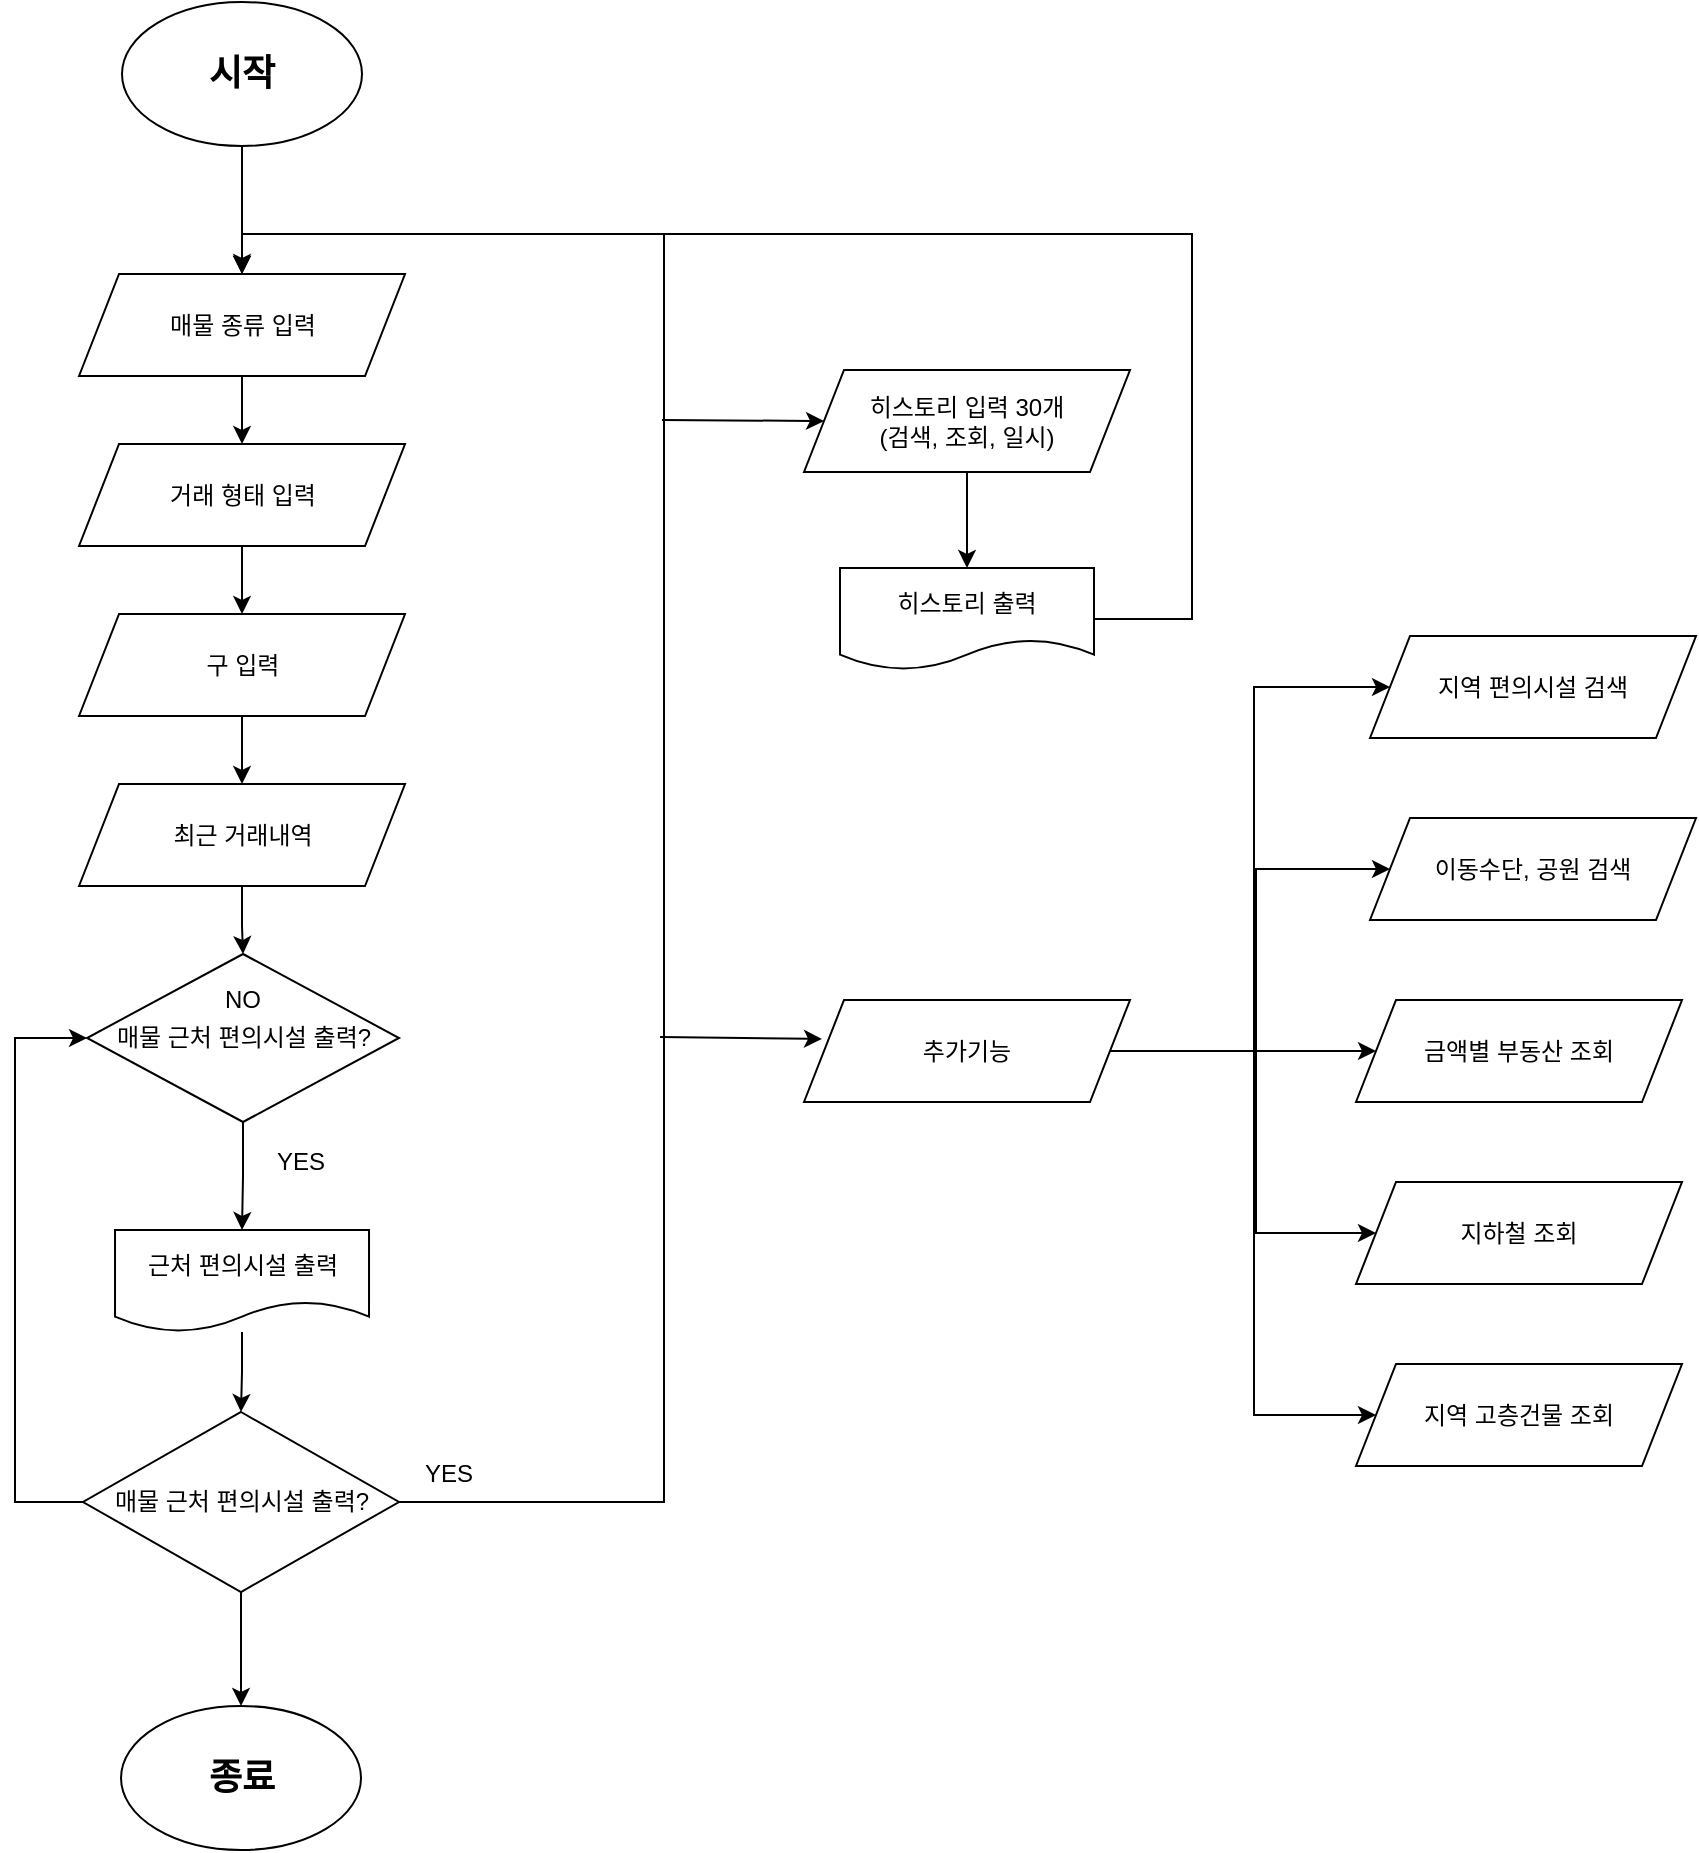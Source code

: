 <mxfile version="24.3.1" type="device" pages="3">
  <diagram id="m6tpMnaBQOQgwLiJ2NQK" name="페이지-2">
    <mxGraphModel dx="1124" dy="1239" grid="0" gridSize="10" guides="1" tooltips="1" connect="1" arrows="1" fold="1" page="1" pageScale="1" pageWidth="827" pageHeight="1169" math="0" shadow="0">
      <root>
        <mxCell id="0" />
        <mxCell id="1" parent="0" />
        <mxCell id="SYZmt_-bxEIqJFzFAYsZ-3" style="edgeStyle=orthogonalEdgeStyle;rounded=0;orthogonalLoop=1;jettySize=auto;html=1;entryX=0.5;entryY=0;entryDx=0;entryDy=0;" parent="1" source="SYZmt_-bxEIqJFzFAYsZ-1" edge="1">
          <mxGeometry relative="1" as="geometry">
            <mxPoint x="368.0" y="170" as="targetPoint" />
          </mxGeometry>
        </mxCell>
        <mxCell id="SYZmt_-bxEIqJFzFAYsZ-1" value="&lt;b&gt;&lt;font style=&quot;font-size: 18px;&quot;&gt;시작&lt;/font&gt;&lt;/b&gt;" style="ellipse;whiteSpace=wrap;html=1;" parent="1" vertex="1">
          <mxGeometry x="308" y="35" width="120" height="72" as="geometry" />
        </mxCell>
        <mxCell id="SYZmt_-bxEIqJFzFAYsZ-28" style="edgeStyle=orthogonalEdgeStyle;rounded=0;orthogonalLoop=1;jettySize=auto;html=1;entryX=0.5;entryY=0;entryDx=0;entryDy=0;" parent="1" source="SYZmt_-bxEIqJFzFAYsZ-29" target="SYZmt_-bxEIqJFzFAYsZ-31" edge="1">
          <mxGeometry relative="1" as="geometry" />
        </mxCell>
        <mxCell id="SYZmt_-bxEIqJFzFAYsZ-29" value="매물 종류 입력" style="shape=parallelogram;perimeter=parallelogramPerimeter;whiteSpace=wrap;html=1;fixedSize=1;" parent="1" vertex="1">
          <mxGeometry x="286.51" y="171" width="163" height="51" as="geometry" />
        </mxCell>
        <mxCell id="SYZmt_-bxEIqJFzFAYsZ-30" style="edgeStyle=orthogonalEdgeStyle;rounded=0;orthogonalLoop=1;jettySize=auto;html=1;entryX=0.5;entryY=0;entryDx=0;entryDy=0;" parent="1" source="SYZmt_-bxEIqJFzFAYsZ-31" target="SYZmt_-bxEIqJFzFAYsZ-33" edge="1">
          <mxGeometry relative="1" as="geometry" />
        </mxCell>
        <mxCell id="SYZmt_-bxEIqJFzFAYsZ-31" value="거래 형태 입력" style="shape=parallelogram;perimeter=parallelogramPerimeter;whiteSpace=wrap;html=1;fixedSize=1;" parent="1" vertex="1">
          <mxGeometry x="286.51" y="256" width="163" height="51" as="geometry" />
        </mxCell>
        <mxCell id="SYZmt_-bxEIqJFzFAYsZ-32" value="" style="edgeStyle=orthogonalEdgeStyle;rounded=0;orthogonalLoop=1;jettySize=auto;html=1;" parent="1" source="SYZmt_-bxEIqJFzFAYsZ-33" target="SYZmt_-bxEIqJFzFAYsZ-35" edge="1">
          <mxGeometry relative="1" as="geometry" />
        </mxCell>
        <mxCell id="SYZmt_-bxEIqJFzFAYsZ-33" value="구 입력" style="shape=parallelogram;perimeter=parallelogramPerimeter;whiteSpace=wrap;html=1;fixedSize=1;" parent="1" vertex="1">
          <mxGeometry x="286.51" y="341" width="163" height="51" as="geometry" />
        </mxCell>
        <mxCell id="SYZmt_-bxEIqJFzFAYsZ-34" value="" style="edgeStyle=orthogonalEdgeStyle;rounded=0;orthogonalLoop=1;jettySize=auto;html=1;" parent="1" source="SYZmt_-bxEIqJFzFAYsZ-35" target="SYZmt_-bxEIqJFzFAYsZ-38" edge="1">
          <mxGeometry relative="1" as="geometry" />
        </mxCell>
        <mxCell id="SYZmt_-bxEIqJFzFAYsZ-35" value="최근 거래내역" style="shape=parallelogram;perimeter=parallelogramPerimeter;whiteSpace=wrap;html=1;fixedSize=1;" parent="1" vertex="1">
          <mxGeometry x="286.51" y="426" width="163" height="51" as="geometry" />
        </mxCell>
        <mxCell id="SYZmt_-bxEIqJFzFAYsZ-37" value="" style="edgeStyle=orthogonalEdgeStyle;rounded=0;orthogonalLoop=1;jettySize=auto;html=1;" parent="1" source="SYZmt_-bxEIqJFzFAYsZ-38" target="SYZmt_-bxEIqJFzFAYsZ-40" edge="1">
          <mxGeometry relative="1" as="geometry" />
        </mxCell>
        <mxCell id="SYZmt_-bxEIqJFzFAYsZ-38" value="매물 근처 편의시설 출력?" style="rhombus;whiteSpace=wrap;html=1;" parent="1" vertex="1">
          <mxGeometry x="290.51" y="511" width="156" height="84" as="geometry" />
        </mxCell>
        <mxCell id="SYZmt_-bxEIqJFzFAYsZ-51" value="" style="edgeStyle=orthogonalEdgeStyle;rounded=0;orthogonalLoop=1;jettySize=auto;html=1;" parent="1" source="SYZmt_-bxEIqJFzFAYsZ-40" target="SYZmt_-bxEIqJFzFAYsZ-42" edge="1">
          <mxGeometry relative="1" as="geometry" />
        </mxCell>
        <mxCell id="SYZmt_-bxEIqJFzFAYsZ-40" value="근처 편의시설 출력" style="shape=document;whiteSpace=wrap;html=1;boundedLbl=1;" parent="1" vertex="1">
          <mxGeometry x="304.51" y="649" width="127" height="51" as="geometry" />
        </mxCell>
        <mxCell id="SYZmt_-bxEIqJFzFAYsZ-41" style="edgeStyle=orthogonalEdgeStyle;rounded=0;orthogonalLoop=1;jettySize=auto;html=1;entryX=0;entryY=0.5;entryDx=0;entryDy=0;" parent="1" target="SYZmt_-bxEIqJFzFAYsZ-38" edge="1">
          <mxGeometry relative="1" as="geometry">
            <mxPoint x="289.51" y="785.0" as="sourcePoint" />
            <Array as="points">
              <mxPoint x="254.51" y="785" />
              <mxPoint x="254.51" y="553" />
            </Array>
          </mxGeometry>
        </mxCell>
        <mxCell id="SYZmt_-bxEIqJFzFAYsZ-46" style="edgeStyle=orthogonalEdgeStyle;rounded=0;orthogonalLoop=1;jettySize=auto;html=1;entryX=0.5;entryY=0;entryDx=0;entryDy=0;" parent="1" source="SYZmt_-bxEIqJFzFAYsZ-42" target="SYZmt_-bxEIqJFzFAYsZ-29" edge="1">
          <mxGeometry relative="1" as="geometry">
            <Array as="points">
              <mxPoint x="579" y="785" />
              <mxPoint x="579" y="151" />
              <mxPoint x="368" y="151" />
            </Array>
          </mxGeometry>
        </mxCell>
        <mxCell id="SYZmt_-bxEIqJFzFAYsZ-53" value="" style="edgeStyle=orthogonalEdgeStyle;rounded=0;orthogonalLoop=1;jettySize=auto;html=1;" parent="1" source="SYZmt_-bxEIqJFzFAYsZ-42" target="SYZmt_-bxEIqJFzFAYsZ-52" edge="1">
          <mxGeometry relative="1" as="geometry" />
        </mxCell>
        <mxCell id="SYZmt_-bxEIqJFzFAYsZ-42" value="매물 근처 편의시설 출력?" style="rhombus;whiteSpace=wrap;html=1;" parent="1" vertex="1">
          <mxGeometry x="288.51" y="740" width="158" height="90" as="geometry" />
        </mxCell>
        <mxCell id="SYZmt_-bxEIqJFzFAYsZ-43" value="YES" style="text;html=1;align=center;verticalAlign=middle;resizable=0;points=[];autosize=1;strokeColor=none;fillColor=none;" parent="1" vertex="1">
          <mxGeometry x="375.51" y="602" width="42" height="26" as="geometry" />
        </mxCell>
        <mxCell id="SYZmt_-bxEIqJFzFAYsZ-44" value="YES" style="text;html=1;align=center;verticalAlign=middle;resizable=0;points=[];autosize=1;strokeColor=none;fillColor=none;" parent="1" vertex="1">
          <mxGeometry x="449.51" y="758" width="42" height="26" as="geometry" />
        </mxCell>
        <mxCell id="SYZmt_-bxEIqJFzFAYsZ-45" value="NO" style="text;html=1;align=center;verticalAlign=middle;resizable=0;points=[];autosize=1;strokeColor=none;fillColor=none;" parent="1" vertex="1">
          <mxGeometry x="349.51" y="521" width="36" height="26" as="geometry" />
        </mxCell>
        <mxCell id="SYZmt_-bxEIqJFzFAYsZ-50" value="" style="edgeStyle=orthogonalEdgeStyle;rounded=0;orthogonalLoop=1;jettySize=auto;html=1;" parent="1" source="SYZmt_-bxEIqJFzFAYsZ-47" target="SYZmt_-bxEIqJFzFAYsZ-49" edge="1">
          <mxGeometry relative="1" as="geometry" />
        </mxCell>
        <mxCell id="SYZmt_-bxEIqJFzFAYsZ-47" value="&lt;div&gt;히스토리 입력 30개&lt;br&gt;&lt;/div&gt;&lt;div&gt;(검색, 조회, 일시)&lt;br&gt;&lt;/div&gt;" style="shape=parallelogram;perimeter=parallelogramPerimeter;whiteSpace=wrap;html=1;fixedSize=1;" parent="1" vertex="1">
          <mxGeometry x="649" y="219" width="163" height="51" as="geometry" />
        </mxCell>
        <mxCell id="SYZmt_-bxEIqJFzFAYsZ-48" value="" style="endArrow=classic;html=1;rounded=0;entryX=0;entryY=0.5;entryDx=0;entryDy=0;" parent="1" target="SYZmt_-bxEIqJFzFAYsZ-47" edge="1">
          <mxGeometry width="50" height="50" relative="1" as="geometry">
            <mxPoint x="578" y="244" as="sourcePoint" />
            <mxPoint x="630" y="224" as="targetPoint" />
          </mxGeometry>
        </mxCell>
        <mxCell id="SYZmt_-bxEIqJFzFAYsZ-54" style="edgeStyle=orthogonalEdgeStyle;rounded=0;orthogonalLoop=1;jettySize=auto;html=1;entryX=0.5;entryY=0;entryDx=0;entryDy=0;" parent="1" source="SYZmt_-bxEIqJFzFAYsZ-49" target="SYZmt_-bxEIqJFzFAYsZ-29" edge="1">
          <mxGeometry relative="1" as="geometry">
            <Array as="points">
              <mxPoint x="843" y="344" />
              <mxPoint x="843" y="151" />
              <mxPoint x="368" y="151" />
            </Array>
          </mxGeometry>
        </mxCell>
        <mxCell id="SYZmt_-bxEIqJFzFAYsZ-49" value="&lt;div&gt;히스토리 출력&lt;/div&gt;" style="shape=document;whiteSpace=wrap;html=1;boundedLbl=1;" parent="1" vertex="1">
          <mxGeometry x="667" y="318" width="127" height="51" as="geometry" />
        </mxCell>
        <mxCell id="SYZmt_-bxEIqJFzFAYsZ-52" value="&lt;font style=&quot;font-size: 18px;&quot;&gt;&lt;b&gt;종료&lt;/b&gt;&lt;/font&gt;" style="ellipse;whiteSpace=wrap;html=1;" parent="1" vertex="1">
          <mxGeometry x="307.51" y="887" width="120" height="72" as="geometry" />
        </mxCell>
        <mxCell id="-jrzqybV8BLIlO1-pJYr-8" value="" style="edgeStyle=orthogonalEdgeStyle;rounded=0;orthogonalLoop=1;jettySize=auto;html=1;" edge="1" parent="1" source="SYZmt_-bxEIqJFzFAYsZ-55" target="-jrzqybV8BLIlO1-pJYr-5">
          <mxGeometry relative="1" as="geometry" />
        </mxCell>
        <mxCell id="-jrzqybV8BLIlO1-pJYr-10" style="edgeStyle=orthogonalEdgeStyle;rounded=0;orthogonalLoop=1;jettySize=auto;html=1;entryX=0;entryY=0.5;entryDx=0;entryDy=0;" edge="1" parent="1" source="SYZmt_-bxEIqJFzFAYsZ-55" target="-jrzqybV8BLIlO1-pJYr-4">
          <mxGeometry relative="1" as="geometry">
            <Array as="points">
              <mxPoint x="875" y="560" />
              <mxPoint x="875" y="469" />
            </Array>
          </mxGeometry>
        </mxCell>
        <mxCell id="-jrzqybV8BLIlO1-pJYr-11" style="edgeStyle=orthogonalEdgeStyle;rounded=0;orthogonalLoop=1;jettySize=auto;html=1;entryX=0;entryY=0.5;entryDx=0;entryDy=0;" edge="1" parent="1" source="SYZmt_-bxEIqJFzFAYsZ-55" target="-jrzqybV8BLIlO1-pJYr-3">
          <mxGeometry relative="1" as="geometry">
            <Array as="points">
              <mxPoint x="874" y="560" />
              <mxPoint x="874" y="378" />
            </Array>
          </mxGeometry>
        </mxCell>
        <mxCell id="-jrzqybV8BLIlO1-pJYr-12" style="edgeStyle=orthogonalEdgeStyle;rounded=0;orthogonalLoop=1;jettySize=auto;html=1;entryX=0;entryY=0.5;entryDx=0;entryDy=0;" edge="1" parent="1" source="SYZmt_-bxEIqJFzFAYsZ-55" target="-jrzqybV8BLIlO1-pJYr-6">
          <mxGeometry relative="1" as="geometry">
            <Array as="points">
              <mxPoint x="875" y="560" />
              <mxPoint x="875" y="651" />
            </Array>
          </mxGeometry>
        </mxCell>
        <mxCell id="-jrzqybV8BLIlO1-pJYr-13" style="edgeStyle=orthogonalEdgeStyle;rounded=0;orthogonalLoop=1;jettySize=auto;html=1;entryX=0;entryY=0.5;entryDx=0;entryDy=0;" edge="1" parent="1" source="SYZmt_-bxEIqJFzFAYsZ-55" target="-jrzqybV8BLIlO1-pJYr-7">
          <mxGeometry relative="1" as="geometry">
            <Array as="points">
              <mxPoint x="874" y="560" />
              <mxPoint x="874" y="742" />
            </Array>
          </mxGeometry>
        </mxCell>
        <mxCell id="SYZmt_-bxEIqJFzFAYsZ-55" value="추가기능" style="shape=parallelogram;perimeter=parallelogramPerimeter;whiteSpace=wrap;html=1;fixedSize=1;" parent="1" vertex="1">
          <mxGeometry x="649" y="534" width="163" height="51" as="geometry" />
        </mxCell>
        <mxCell id="SYZmt_-bxEIqJFzFAYsZ-56" value="" style="endArrow=classic;html=1;rounded=0;entryX=0;entryY=0.5;entryDx=0;entryDy=0;" parent="1" edge="1">
          <mxGeometry width="50" height="50" relative="1" as="geometry">
            <mxPoint x="577" y="552.5" as="sourcePoint" />
            <mxPoint x="658" y="553.5" as="targetPoint" />
          </mxGeometry>
        </mxCell>
        <mxCell id="-jrzqybV8BLIlO1-pJYr-3" value="지역 편의시설 검색" style="shape=parallelogram;perimeter=parallelogramPerimeter;whiteSpace=wrap;html=1;fixedSize=1;" vertex="1" parent="1">
          <mxGeometry x="932" y="352" width="163" height="51" as="geometry" />
        </mxCell>
        <mxCell id="-jrzqybV8BLIlO1-pJYr-4" value="이동수단, 공원 검색" style="shape=parallelogram;perimeter=parallelogramPerimeter;whiteSpace=wrap;html=1;fixedSize=1;" vertex="1" parent="1">
          <mxGeometry x="932" y="443" width="163" height="51" as="geometry" />
        </mxCell>
        <mxCell id="-jrzqybV8BLIlO1-pJYr-5" value="금액별 부동산 조회" style="shape=parallelogram;perimeter=parallelogramPerimeter;whiteSpace=wrap;html=1;fixedSize=1;" vertex="1" parent="1">
          <mxGeometry x="925" y="534" width="163" height="51" as="geometry" />
        </mxCell>
        <mxCell id="-jrzqybV8BLIlO1-pJYr-6" value="지하철 조회" style="shape=parallelogram;perimeter=parallelogramPerimeter;whiteSpace=wrap;html=1;fixedSize=1;" vertex="1" parent="1">
          <mxGeometry x="925" y="625" width="163" height="51" as="geometry" />
        </mxCell>
        <mxCell id="-jrzqybV8BLIlO1-pJYr-7" value="지역 고층건물 조회" style="shape=parallelogram;perimeter=parallelogramPerimeter;whiteSpace=wrap;html=1;fixedSize=1;" vertex="1" parent="1">
          <mxGeometry x="925" y="716" width="163" height="51" as="geometry" />
        </mxCell>
      </root>
    </mxGraphModel>
  </diagram>
  <diagram id="iyRER173CaktTtKMxCvC" name="페이지-3">
    <mxGraphModel dx="1921" dy="1734" grid="0" gridSize="10" guides="1" tooltips="1" connect="1" arrows="1" fold="1" page="1" pageScale="1" pageWidth="827" pageHeight="1169" math="0" shadow="0">
      <root>
        <mxCell id="0" />
        <mxCell id="1" parent="0" />
        <mxCell id="7C6ggiyJtSBc5leTJA6r-1" value="&lt;font style=&quot;font-size: 18px;&quot;&gt;교수&lt;/font&gt;" style="rounded=0;whiteSpace=wrap;html=1;" vertex="1" parent="1">
          <mxGeometry x="563" y="370" width="120" height="60" as="geometry" />
        </mxCell>
        <mxCell id="7C6ggiyJtSBc5leTJA6r-2" value="&lt;font style=&quot;font-size: 18px;&quot;&gt;학생&lt;/font&gt;" style="rounded=0;whiteSpace=wrap;html=1;" vertex="1" parent="1">
          <mxGeometry x="121" y="370" width="120" height="60" as="geometry" />
        </mxCell>
        <mxCell id="7C6ggiyJtSBc5leTJA6r-4" value="이름" style="ellipse;whiteSpace=wrap;html=1;" vertex="1" parent="1">
          <mxGeometry x="-98" y="630" width="120" height="60" as="geometry" />
        </mxCell>
        <mxCell id="7C6ggiyJtSBc5leTJA6r-5" value="성별" style="ellipse;whiteSpace=wrap;html=1;" vertex="1" parent="1">
          <mxGeometry x="-98" y="530" width="120" height="60" as="geometry" />
        </mxCell>
        <mxCell id="7C6ggiyJtSBc5leTJA6r-6" value="나이" style="ellipse;whiteSpace=wrap;html=1;" vertex="1" parent="1">
          <mxGeometry x="-98" y="430" width="120" height="60" as="geometry" />
        </mxCell>
        <mxCell id="7C6ggiyJtSBc5leTJA6r-7" value="전공" style="ellipse;whiteSpace=wrap;html=1;" vertex="1" parent="1">
          <mxGeometry x="-98" y="330" width="120" height="60" as="geometry" />
        </mxCell>
        <mxCell id="7C6ggiyJtSBc5leTJA6r-8" value="학년" style="ellipse;whiteSpace=wrap;html=1;" vertex="1" parent="1">
          <mxGeometry x="-98" y="230" width="120" height="60" as="geometry" />
        </mxCell>
        <mxCell id="7C6ggiyJtSBc5leTJA6r-9" value="기숙사" style="ellipse;whiteSpace=wrap;html=1;" vertex="1" parent="1">
          <mxGeometry x="-98" y="130" width="120" height="60" as="geometry" />
        </mxCell>
        <mxCell id="7C6ggiyJtSBc5leTJA6r-18" value="이름" style="ellipse;whiteSpace=wrap;html=1;" vertex="1" parent="1">
          <mxGeometry x="770" y="570" width="120" height="60" as="geometry" />
        </mxCell>
        <mxCell id="7C6ggiyJtSBc5leTJA6r-19" value="성별" style="ellipse;whiteSpace=wrap;html=1;" vertex="1" parent="1">
          <mxGeometry x="770" y="470" width="120" height="60" as="geometry" />
        </mxCell>
        <mxCell id="7C6ggiyJtSBc5leTJA6r-20" value="나이" style="ellipse;whiteSpace=wrap;html=1;" vertex="1" parent="1">
          <mxGeometry x="770" y="370" width="120" height="60" as="geometry" />
        </mxCell>
        <mxCell id="7C6ggiyJtSBc5leTJA6r-21" value="전공" style="ellipse;whiteSpace=wrap;html=1;" vertex="1" parent="1">
          <mxGeometry x="770" y="270" width="120" height="60" as="geometry" />
        </mxCell>
        <mxCell id="7C6ggiyJtSBc5leTJA6r-22" value="교수실 호실" style="ellipse;whiteSpace=wrap;html=1;" vertex="1" parent="1">
          <mxGeometry x="770" y="170" width="120" height="60" as="geometry" />
        </mxCell>
        <mxCell id="7C6ggiyJtSBc5leTJA6r-29" value="&lt;font style=&quot;font-size: 18px;&quot;&gt;수강신청&lt;/font&gt;" style="rhombus;whiteSpace=wrap;html=1;" vertex="1" parent="1">
          <mxGeometry x="310" y="590" width="171" height="110" as="geometry" />
        </mxCell>
        <mxCell id="7C6ggiyJtSBc5leTJA6r-32" value="&lt;font style=&quot;font-size: 12px;&quot;&gt;수강명&lt;/font&gt;" style="ellipse;whiteSpace=wrap;html=1;" vertex="1" parent="1">
          <mxGeometry x="-44.5" y="820" width="120" height="60" as="geometry" />
        </mxCell>
        <mxCell id="7C6ggiyJtSBc5leTJA6r-33" value="대상학생" style="ellipse;whiteSpace=wrap;html=1;" vertex="1" parent="1">
          <mxGeometry x="145.5" y="820" width="120" height="60" as="geometry" />
        </mxCell>
        <mxCell id="7C6ggiyJtSBc5leTJA6r-34" value="교수정보" style="ellipse;whiteSpace=wrap;html=1;" vertex="1" parent="1">
          <mxGeometry x="335.5" y="820" width="120" height="60" as="geometry" />
        </mxCell>
        <mxCell id="7C6ggiyJtSBc5leTJA6r-35" value="교실" style="ellipse;whiteSpace=wrap;html=1;" vertex="1" parent="1">
          <mxGeometry x="526.5" y="820" width="120" height="60" as="geometry" />
        </mxCell>
        <mxCell id="7C6ggiyJtSBc5leTJA6r-36" value="수업시간" style="ellipse;whiteSpace=wrap;html=1;" vertex="1" parent="1">
          <mxGeometry x="715.5" y="820" width="120" height="60" as="geometry" />
        </mxCell>
        <mxCell id="7C6ggiyJtSBc5leTJA6r-43" value="" style="endArrow=none;html=1;rounded=0;entryX=0;entryY=0.5;entryDx=0;entryDy=0;exitX=0.5;exitY=0;exitDx=0;exitDy=0;" edge="1" parent="1" source="7C6ggiyJtSBc5leTJA6r-29" target="7C6ggiyJtSBc5leTJA6r-1">
          <mxGeometry width="50" height="50" relative="1" as="geometry">
            <mxPoint x="455.5" y="560" as="sourcePoint" />
            <mxPoint x="505.5" y="510" as="targetPoint" />
            <Array as="points">
              <mxPoint x="395" y="400" />
            </Array>
          </mxGeometry>
        </mxCell>
        <mxCell id="7C6ggiyJtSBc5leTJA6r-45" value="" style="endArrow=none;html=1;rounded=0;exitX=0.5;exitY=0;exitDx=0;exitDy=0;entryX=1;entryY=0.5;entryDx=0;entryDy=0;" edge="1" parent="1" source="7C6ggiyJtSBc5leTJA6r-29" target="7C6ggiyJtSBc5leTJA6r-2">
          <mxGeometry width="50" height="50" relative="1" as="geometry">
            <mxPoint x="290" y="470" as="sourcePoint" />
            <mxPoint x="430" y="350" as="targetPoint" />
            <Array as="points">
              <mxPoint x="396" y="400" />
            </Array>
          </mxGeometry>
        </mxCell>
        <mxCell id="7C6ggiyJtSBc5leTJA6r-46" value="" style="endArrow=none;html=1;rounded=0;entryX=0;entryY=0.5;entryDx=0;entryDy=0;exitX=1;exitY=0.5;exitDx=0;exitDy=0;" edge="1" parent="1" source="7C6ggiyJtSBc5leTJA6r-1" target="7C6ggiyJtSBc5leTJA6r-22">
          <mxGeometry width="50" height="50" relative="1" as="geometry">
            <mxPoint x="630" y="280" as="sourcePoint" />
            <mxPoint x="710" y="190" as="targetPoint" />
            <Array as="points">
              <mxPoint x="730" y="400" />
              <mxPoint x="730" y="260" />
              <mxPoint x="730" y="200" />
            </Array>
          </mxGeometry>
        </mxCell>
        <mxCell id="7C6ggiyJtSBc5leTJA6r-48" value="" style="endArrow=none;html=1;rounded=0;entryX=0;entryY=0.5;entryDx=0;entryDy=0;exitX=1;exitY=0.5;exitDx=0;exitDy=0;" edge="1" parent="1" source="7C6ggiyJtSBc5leTJA6r-1" target="7C6ggiyJtSBc5leTJA6r-21">
          <mxGeometry width="50" height="50" relative="1" as="geometry">
            <mxPoint x="650" y="310" as="sourcePoint" />
            <mxPoint x="700" y="260" as="targetPoint" />
            <Array as="points">
              <mxPoint x="730" y="400" />
              <mxPoint x="730" y="330" />
              <mxPoint x="730" y="300" />
            </Array>
          </mxGeometry>
        </mxCell>
        <mxCell id="7C6ggiyJtSBc5leTJA6r-49" value="" style="endArrow=none;html=1;rounded=0;entryX=0;entryY=0.5;entryDx=0;entryDy=0;exitX=1;exitY=0.5;exitDx=0;exitDy=0;" edge="1" parent="1" source="7C6ggiyJtSBc5leTJA6r-1" target="7C6ggiyJtSBc5leTJA6r-20">
          <mxGeometry width="50" height="50" relative="1" as="geometry">
            <mxPoint x="645.5" y="490" as="sourcePoint" />
            <mxPoint x="695.5" y="440" as="targetPoint" />
          </mxGeometry>
        </mxCell>
        <mxCell id="7C6ggiyJtSBc5leTJA6r-50" value="" style="endArrow=none;html=1;rounded=0;entryX=0;entryY=0.5;entryDx=0;entryDy=0;exitX=1;exitY=0.5;exitDx=0;exitDy=0;" edge="1" parent="1" source="7C6ggiyJtSBc5leTJA6r-1" target="7C6ggiyJtSBc5leTJA6r-19">
          <mxGeometry width="50" height="50" relative="1" as="geometry">
            <mxPoint x="530" y="600" as="sourcePoint" />
            <mxPoint x="648" y="500" as="targetPoint" />
            <Array as="points">
              <mxPoint x="730" y="400" />
              <mxPoint x="730" y="450" />
              <mxPoint x="730" y="480" />
              <mxPoint x="730" y="500" />
            </Array>
          </mxGeometry>
        </mxCell>
        <mxCell id="7C6ggiyJtSBc5leTJA6r-51" value="" style="endArrow=none;html=1;rounded=0;entryX=0;entryY=0.5;entryDx=0;entryDy=0;exitX=1;exitY=0.5;exitDx=0;exitDy=0;" edge="1" parent="1" source="7C6ggiyJtSBc5leTJA6r-1" target="7C6ggiyJtSBc5leTJA6r-18">
          <mxGeometry width="50" height="50" relative="1" as="geometry">
            <mxPoint x="540" y="610" as="sourcePoint" />
            <mxPoint x="658" y="510" as="targetPoint" />
            <Array as="points">
              <mxPoint x="730" y="400" />
              <mxPoint x="730" y="510" />
              <mxPoint x="730" y="580" />
              <mxPoint x="730" y="600" />
            </Array>
          </mxGeometry>
        </mxCell>
        <mxCell id="7C6ggiyJtSBc5leTJA6r-52" value="" style="endArrow=none;html=1;rounded=0;exitX=1;exitY=0.5;exitDx=0;exitDy=0;entryX=0;entryY=0.5;entryDx=0;entryDy=0;" edge="1" parent="1" source="7C6ggiyJtSBc5leTJA6r-9" target="7C6ggiyJtSBc5leTJA6r-2">
          <mxGeometry width="50" height="50" relative="1" as="geometry">
            <mxPoint x="145.5" y="250" as="sourcePoint" />
            <mxPoint x="270" y="160" as="targetPoint" />
            <Array as="points">
              <mxPoint x="80" y="160" />
              <mxPoint x="80" y="260" />
              <mxPoint x="80" y="400" />
            </Array>
          </mxGeometry>
        </mxCell>
        <mxCell id="7C6ggiyJtSBc5leTJA6r-53" value="" style="endArrow=none;html=1;rounded=0;exitX=1;exitY=0.5;exitDx=0;exitDy=0;entryX=0;entryY=0.5;entryDx=0;entryDy=0;" edge="1" parent="1" source="7C6ggiyJtSBc5leTJA6r-8" target="7C6ggiyJtSBc5leTJA6r-2">
          <mxGeometry width="50" height="50" relative="1" as="geometry">
            <mxPoint x="550" y="620" as="sourcePoint" />
            <mxPoint x="668" y="520" as="targetPoint" />
            <Array as="points">
              <mxPoint x="80" y="260" />
              <mxPoint x="80" y="400" />
            </Array>
          </mxGeometry>
        </mxCell>
        <mxCell id="7C6ggiyJtSBc5leTJA6r-54" value="" style="endArrow=none;html=1;rounded=0;exitX=1;exitY=0.5;exitDx=0;exitDy=0;entryX=0;entryY=0.5;entryDx=0;entryDy=0;" edge="1" parent="1" source="7C6ggiyJtSBc5leTJA6r-7" target="7C6ggiyJtSBc5leTJA6r-2">
          <mxGeometry width="50" height="50" relative="1" as="geometry">
            <mxPoint x="560" y="630" as="sourcePoint" />
            <mxPoint x="678" y="530" as="targetPoint" />
            <Array as="points">
              <mxPoint x="80" y="360" />
              <mxPoint x="80" y="400" />
            </Array>
          </mxGeometry>
        </mxCell>
        <mxCell id="7C6ggiyJtSBc5leTJA6r-55" value="" style="endArrow=none;html=1;rounded=0;exitX=1;exitY=0.5;exitDx=0;exitDy=0;" edge="1" parent="1" source="7C6ggiyJtSBc5leTJA6r-6">
          <mxGeometry width="50" height="50" relative="1" as="geometry">
            <mxPoint x="570" y="640" as="sourcePoint" />
            <mxPoint x="120" y="400" as="targetPoint" />
            <Array as="points">
              <mxPoint x="80" y="460" />
              <mxPoint x="80" y="400" />
            </Array>
          </mxGeometry>
        </mxCell>
        <mxCell id="7C6ggiyJtSBc5leTJA6r-56" value="" style="endArrow=none;html=1;rounded=0;exitX=1;exitY=0.5;exitDx=0;exitDy=0;" edge="1" parent="1" source="7C6ggiyJtSBc5leTJA6r-5">
          <mxGeometry width="50" height="50" relative="1" as="geometry">
            <mxPoint x="580" y="650" as="sourcePoint" />
            <mxPoint x="120" y="400" as="targetPoint" />
            <Array as="points">
              <mxPoint x="80" y="560" />
              <mxPoint x="80" y="400" />
            </Array>
          </mxGeometry>
        </mxCell>
        <mxCell id="7C6ggiyJtSBc5leTJA6r-57" value="" style="endArrow=none;html=1;rounded=0;exitX=1;exitY=0.5;exitDx=0;exitDy=0;entryX=0;entryY=0.5;entryDx=0;entryDy=0;" edge="1" parent="1" source="7C6ggiyJtSBc5leTJA6r-4" target="7C6ggiyJtSBc5leTJA6r-2">
          <mxGeometry width="50" height="50" relative="1" as="geometry">
            <mxPoint x="590" y="660" as="sourcePoint" />
            <mxPoint x="708" y="560" as="targetPoint" />
            <Array as="points">
              <mxPoint x="80" y="660" />
              <mxPoint x="80" y="400" />
            </Array>
          </mxGeometry>
        </mxCell>
        <mxCell id="7C6ggiyJtSBc5leTJA6r-58" value="" style="endArrow=none;html=1;rounded=0;exitX=0.5;exitY=0;exitDx=0;exitDy=0;entryX=0.5;entryY=1;entryDx=0;entryDy=0;" edge="1" parent="1" source="7C6ggiyJtSBc5leTJA6r-34" target="7C6ggiyJtSBc5leTJA6r-29">
          <mxGeometry width="50" height="50" relative="1" as="geometry">
            <mxPoint x="600" y="670" as="sourcePoint" />
            <mxPoint x="718" y="570" as="targetPoint" />
          </mxGeometry>
        </mxCell>
        <mxCell id="7C6ggiyJtSBc5leTJA6r-59" value="" style="endArrow=none;html=1;rounded=0;exitX=0.5;exitY=0;exitDx=0;exitDy=0;entryX=0.5;entryY=1;entryDx=0;entryDy=0;" edge="1" parent="1" source="7C6ggiyJtSBc5leTJA6r-35" target="7C6ggiyJtSBc5leTJA6r-29">
          <mxGeometry width="50" height="50" relative="1" as="geometry">
            <mxPoint x="610" y="680" as="sourcePoint" />
            <mxPoint x="728" y="580" as="targetPoint" />
            <Array as="points">
              <mxPoint x="586" y="770" />
              <mxPoint x="480" y="770" />
              <mxPoint x="396" y="770" />
            </Array>
          </mxGeometry>
        </mxCell>
        <mxCell id="7C6ggiyJtSBc5leTJA6r-60" value="" style="endArrow=none;html=1;rounded=0;exitX=0.5;exitY=0;exitDx=0;exitDy=0;entryX=0.5;entryY=1;entryDx=0;entryDy=0;" edge="1" parent="1" source="7C6ggiyJtSBc5leTJA6r-36" target="7C6ggiyJtSBc5leTJA6r-29">
          <mxGeometry width="50" height="50" relative="1" as="geometry">
            <mxPoint x="620" y="690" as="sourcePoint" />
            <mxPoint x="738" y="590" as="targetPoint" />
            <Array as="points">
              <mxPoint x="776" y="770" />
              <mxPoint x="396" y="770" />
            </Array>
          </mxGeometry>
        </mxCell>
        <mxCell id="7C6ggiyJtSBc5leTJA6r-61" value="" style="endArrow=none;html=1;rounded=0;entryX=0.5;entryY=1;entryDx=0;entryDy=0;exitX=0.5;exitY=0;exitDx=0;exitDy=0;" edge="1" parent="1" source="7C6ggiyJtSBc5leTJA6r-33" target="7C6ggiyJtSBc5leTJA6r-29">
          <mxGeometry width="50" height="50" relative="1" as="geometry">
            <mxPoint x="330" y="760" as="sourcePoint" />
            <mxPoint x="380" y="710" as="targetPoint" />
            <Array as="points">
              <mxPoint x="206" y="770" />
              <mxPoint x="396" y="770" />
            </Array>
          </mxGeometry>
        </mxCell>
        <mxCell id="7C6ggiyJtSBc5leTJA6r-62" value="" style="endArrow=none;html=1;rounded=0;exitX=0.5;exitY=0;exitDx=0;exitDy=0;entryX=0.5;entryY=1;entryDx=0;entryDy=0;" edge="1" parent="1" source="7C6ggiyJtSBc5leTJA6r-32" target="7C6ggiyJtSBc5leTJA6r-29">
          <mxGeometry width="50" height="50" relative="1" as="geometry">
            <mxPoint x="630" y="700" as="sourcePoint" />
            <mxPoint x="748" y="600" as="targetPoint" />
            <Array as="points">
              <mxPoint x="16" y="770" />
              <mxPoint x="396" y="770" />
            </Array>
          </mxGeometry>
        </mxCell>
      </root>
    </mxGraphModel>
  </diagram>
  <diagram id="wj46OktUrH-Mhdg071OA" name="페이지-4">
    <mxGraphModel dx="684" dy="754" grid="0" gridSize="10" guides="1" tooltips="1" connect="1" arrows="1" fold="1" page="1" pageScale="1" pageWidth="827" pageHeight="1169" math="0" shadow="0">
      <root>
        <mxCell id="0" />
        <mxCell id="1" parent="0" />
        <mxCell id="QIYGN8jQGLxdyp1rnAcZ-27" value="학생(STUDENT)" style="shape=table;startSize=30;container=1;collapsible=1;childLayout=tableLayout;fixedRows=1;rowLines=0;fontStyle=1;align=center;resizeLast=1;html=1;" vertex="1" parent="1">
          <mxGeometry x="290" y="503" width="372" height="278.0" as="geometry" />
        </mxCell>
        <mxCell id="QIYGN8jQGLxdyp1rnAcZ-28" value="" style="shape=tableRow;horizontal=0;startSize=0;swimlaneHead=0;swimlaneBody=0;fillColor=none;collapsible=0;dropTarget=0;points=[[0,0.5],[1,0.5]];portConstraint=eastwest;top=0;left=0;right=0;bottom=1;" vertex="1" parent="QIYGN8jQGLxdyp1rnAcZ-27">
          <mxGeometry y="30" width="372" height="30" as="geometry" />
        </mxCell>
        <mxCell id="QIYGN8jQGLxdyp1rnAcZ-29" value="PK" style="shape=partialRectangle;connectable=0;fillColor=none;top=0;left=0;bottom=0;right=0;fontStyle=1;overflow=hidden;whiteSpace=wrap;html=1;" vertex="1" parent="QIYGN8jQGLxdyp1rnAcZ-28">
          <mxGeometry width="30" height="30" as="geometry">
            <mxRectangle width="30" height="30" as="alternateBounds" />
          </mxGeometry>
        </mxCell>
        <mxCell id="QIYGN8jQGLxdyp1rnAcZ-30" value="S ID int NOT NULL" style="shape=partialRectangle;connectable=0;fillColor=none;top=0;left=0;bottom=0;right=0;align=left;spacingLeft=6;fontStyle=5;overflow=hidden;whiteSpace=wrap;html=1;" vertex="1" parent="QIYGN8jQGLxdyp1rnAcZ-28">
          <mxGeometry x="30" width="342" height="30" as="geometry">
            <mxRectangle width="342" height="30" as="alternateBounds" />
          </mxGeometry>
        </mxCell>
        <mxCell id="QIYGN8jQGLxdyp1rnAcZ-31" value="" style="shape=tableRow;horizontal=0;startSize=0;swimlaneHead=0;swimlaneBody=0;fillColor=none;collapsible=0;dropTarget=0;points=[[0,0.5],[1,0.5]];portConstraint=eastwest;top=0;left=0;right=0;bottom=0;" vertex="1" parent="QIYGN8jQGLxdyp1rnAcZ-27">
          <mxGeometry y="60" width="372" height="30" as="geometry" />
        </mxCell>
        <mxCell id="QIYGN8jQGLxdyp1rnAcZ-32" value="" style="shape=partialRectangle;connectable=0;fillColor=none;top=0;left=0;bottom=0;right=0;editable=1;overflow=hidden;whiteSpace=wrap;html=1;" vertex="1" parent="QIYGN8jQGLxdyp1rnAcZ-31">
          <mxGeometry width="30" height="30" as="geometry">
            <mxRectangle width="30" height="30" as="alternateBounds" />
          </mxGeometry>
        </mxCell>
        <mxCell id="QIYGN8jQGLxdyp1rnAcZ-33" value="S_NAME INT(10)" style="shape=partialRectangle;connectable=0;fillColor=none;top=0;left=0;bottom=0;right=0;align=left;spacingLeft=6;overflow=hidden;whiteSpace=wrap;html=1;" vertex="1" parent="QIYGN8jQGLxdyp1rnAcZ-31">
          <mxGeometry x="30" width="342" height="30" as="geometry">
            <mxRectangle width="342" height="30" as="alternateBounds" />
          </mxGeometry>
        </mxCell>
        <mxCell id="QIYGN8jQGLxdyp1rnAcZ-34" value="" style="shape=tableRow;horizontal=0;startSize=0;swimlaneHead=0;swimlaneBody=0;fillColor=none;collapsible=0;dropTarget=0;points=[[0,0.5],[1,0.5]];portConstraint=eastwest;top=0;left=0;right=0;bottom=0;" vertex="1" parent="QIYGN8jQGLxdyp1rnAcZ-27">
          <mxGeometry y="90" width="372" height="30" as="geometry" />
        </mxCell>
        <mxCell id="QIYGN8jQGLxdyp1rnAcZ-35" value="" style="shape=partialRectangle;connectable=0;fillColor=none;top=0;left=0;bottom=0;right=0;editable=1;overflow=hidden;whiteSpace=wrap;html=1;" vertex="1" parent="QIYGN8jQGLxdyp1rnAcZ-34">
          <mxGeometry width="30" height="30" as="geometry">
            <mxRectangle width="30" height="30" as="alternateBounds" />
          </mxGeometry>
        </mxCell>
        <mxCell id="QIYGN8jQGLxdyp1rnAcZ-36" value="S_STNAME VARCHAR(10)" style="shape=partialRectangle;connectable=0;fillColor=none;top=0;left=0;bottom=0;right=0;align=left;spacingLeft=6;overflow=hidden;whiteSpace=wrap;html=1;" vertex="1" parent="QIYGN8jQGLxdyp1rnAcZ-34">
          <mxGeometry x="30" width="342" height="30" as="geometry">
            <mxRectangle width="342" height="30" as="alternateBounds" />
          </mxGeometry>
        </mxCell>
        <mxCell id="QIYGN8jQGLxdyp1rnAcZ-37" value="" style="shape=tableRow;horizontal=0;startSize=0;swimlaneHead=0;swimlaneBody=0;fillColor=none;collapsible=0;dropTarget=0;points=[[0,0.5],[1,0.5]];portConstraint=eastwest;top=0;left=0;right=0;bottom=0;" vertex="1" parent="QIYGN8jQGLxdyp1rnAcZ-27">
          <mxGeometry y="120" width="372" height="30" as="geometry" />
        </mxCell>
        <mxCell id="QIYGN8jQGLxdyp1rnAcZ-38" value="" style="shape=partialRectangle;connectable=0;fillColor=none;top=0;left=0;bottom=0;right=0;editable=1;overflow=hidden;whiteSpace=wrap;html=1;" vertex="1" parent="QIYGN8jQGLxdyp1rnAcZ-37">
          <mxGeometry width="30" height="30" as="geometry">
            <mxRectangle width="30" height="30" as="alternateBounds" />
          </mxGeometry>
        </mxCell>
        <mxCell id="QIYGN8jQGLxdyp1rnAcZ-39" value="S_STSEX VARCHAR(6)" style="shape=partialRectangle;connectable=0;fillColor=none;top=0;left=0;bottom=0;right=0;align=left;spacingLeft=6;overflow=hidden;whiteSpace=wrap;html=1;" vertex="1" parent="QIYGN8jQGLxdyp1rnAcZ-37">
          <mxGeometry x="30" width="342" height="30" as="geometry">
            <mxRectangle width="342" height="30" as="alternateBounds" />
          </mxGeometry>
        </mxCell>
        <mxCell id="QIYGN8jQGLxdyp1rnAcZ-40" value="" style="shape=tableRow;horizontal=0;startSize=0;swimlaneHead=0;swimlaneBody=0;fillColor=none;collapsible=0;dropTarget=0;points=[[0,0.5],[1,0.5]];portConstraint=eastwest;top=0;left=0;right=0;bottom=0;" vertex="1" parent="QIYGN8jQGLxdyp1rnAcZ-27">
          <mxGeometry y="150" width="372" height="30" as="geometry" />
        </mxCell>
        <mxCell id="QIYGN8jQGLxdyp1rnAcZ-41" value="" style="shape=partialRectangle;connectable=0;fillColor=none;top=0;left=0;bottom=0;right=0;editable=1;overflow=hidden;whiteSpace=wrap;html=1;" vertex="1" parent="QIYGN8jQGLxdyp1rnAcZ-40">
          <mxGeometry width="30" height="30" as="geometry">
            <mxRectangle width="30" height="30" as="alternateBounds" />
          </mxGeometry>
        </mxCell>
        <mxCell id="QIYGN8jQGLxdyp1rnAcZ-42" value="S_STAGE SMALLINT(6)" style="shape=partialRectangle;connectable=0;fillColor=none;top=0;left=0;bottom=0;right=0;align=left;spacingLeft=6;overflow=hidden;whiteSpace=wrap;html=1;" vertex="1" parent="QIYGN8jQGLxdyp1rnAcZ-40">
          <mxGeometry x="30" width="342" height="30" as="geometry">
            <mxRectangle width="342" height="30" as="alternateBounds" />
          </mxGeometry>
        </mxCell>
        <mxCell id="QIYGN8jQGLxdyp1rnAcZ-43" value="" style="shape=tableRow;horizontal=0;startSize=0;swimlaneHead=0;swimlaneBody=0;fillColor=none;collapsible=0;dropTarget=0;points=[[0,0.5],[1,0.5]];portConstraint=eastwest;top=0;left=0;right=0;bottom=0;" vertex="1" parent="QIYGN8jQGLxdyp1rnAcZ-27">
          <mxGeometry y="180" width="372" height="30" as="geometry" />
        </mxCell>
        <mxCell id="QIYGN8jQGLxdyp1rnAcZ-44" value="" style="shape=partialRectangle;connectable=0;fillColor=none;top=0;left=0;bottom=0;right=0;editable=1;overflow=hidden;whiteSpace=wrap;html=1;" vertex="1" parent="QIYGN8jQGLxdyp1rnAcZ-43">
          <mxGeometry width="30" height="30" as="geometry">
            <mxRectangle width="30" height="30" as="alternateBounds" />
          </mxGeometry>
        </mxCell>
        <mxCell id="QIYGN8jQGLxdyp1rnAcZ-45" value="S_STMAJOR VARCHAR(11)" style="shape=partialRectangle;connectable=0;fillColor=none;top=0;left=0;bottom=0;right=0;align=left;spacingLeft=6;overflow=hidden;whiteSpace=wrap;html=1;" vertex="1" parent="QIYGN8jQGLxdyp1rnAcZ-43">
          <mxGeometry x="30" width="342" height="30" as="geometry">
            <mxRectangle width="342" height="30" as="alternateBounds" />
          </mxGeometry>
        </mxCell>
        <mxCell id="QIYGN8jQGLxdyp1rnAcZ-46" value="" style="shape=tableRow;horizontal=0;startSize=0;swimlaneHead=0;swimlaneBody=0;fillColor=none;collapsible=0;dropTarget=0;points=[[0,0.5],[1,0.5]];portConstraint=eastwest;top=0;left=0;right=0;bottom=0;" vertex="1" parent="QIYGN8jQGLxdyp1rnAcZ-27">
          <mxGeometry y="210" width="372" height="33" as="geometry" />
        </mxCell>
        <mxCell id="QIYGN8jQGLxdyp1rnAcZ-47" value="" style="shape=partialRectangle;connectable=0;fillColor=none;top=0;left=0;bottom=0;right=0;editable=1;overflow=hidden;whiteSpace=wrap;html=1;" vertex="1" parent="QIYGN8jQGLxdyp1rnAcZ-46">
          <mxGeometry width="30" height="33" as="geometry">
            <mxRectangle width="30" height="33" as="alternateBounds" />
          </mxGeometry>
        </mxCell>
        <mxCell id="QIYGN8jQGLxdyp1rnAcZ-48" value="S_STYEAR SMALLINT(3)" style="shape=partialRectangle;connectable=0;fillColor=none;top=0;left=0;bottom=0;right=0;align=left;spacingLeft=6;overflow=hidden;whiteSpace=wrap;html=1;" vertex="1" parent="QIYGN8jQGLxdyp1rnAcZ-46">
          <mxGeometry x="30" width="342" height="33" as="geometry">
            <mxRectangle width="342" height="33" as="alternateBounds" />
          </mxGeometry>
        </mxCell>
        <mxCell id="QIYGN8jQGLxdyp1rnAcZ-49" value="" style="shape=tableRow;horizontal=0;startSize=0;swimlaneHead=0;swimlaneBody=0;fillColor=none;collapsible=0;dropTarget=0;points=[[0,0.5],[1,0.5]];portConstraint=eastwest;top=0;left=0;right=0;bottom=0;" vertex="1" parent="QIYGN8jQGLxdyp1rnAcZ-27">
          <mxGeometry y="243" width="372" height="35" as="geometry" />
        </mxCell>
        <mxCell id="QIYGN8jQGLxdyp1rnAcZ-50" value="" style="shape=partialRectangle;connectable=0;fillColor=none;top=0;left=0;bottom=0;right=0;editable=1;overflow=hidden;whiteSpace=wrap;html=1;" vertex="1" parent="QIYGN8jQGLxdyp1rnAcZ-49">
          <mxGeometry width="30" height="35" as="geometry">
            <mxRectangle width="30" height="35" as="alternateBounds" />
          </mxGeometry>
        </mxCell>
        <mxCell id="QIYGN8jQGLxdyp1rnAcZ-51" value="S_STDOR TINYINT(1)" style="shape=partialRectangle;connectable=0;fillColor=none;top=0;left=0;bottom=0;right=0;align=left;spacingLeft=6;overflow=hidden;whiteSpace=wrap;html=1;" vertex="1" parent="QIYGN8jQGLxdyp1rnAcZ-49">
          <mxGeometry x="30" width="342" height="35" as="geometry">
            <mxRectangle width="342" height="35" as="alternateBounds" />
          </mxGeometry>
        </mxCell>
        <mxCell id="QIYGN8jQGLxdyp1rnAcZ-52" value="교수(PROFESSOR)" style="shape=table;startSize=30;container=1;collapsible=1;childLayout=tableLayout;fixedRows=1;rowLines=0;fontStyle=1;align=center;resizeLast=1;html=1;" vertex="1" parent="1">
          <mxGeometry x="290" y="856" width="372" height="210" as="geometry" />
        </mxCell>
        <mxCell id="QIYGN8jQGLxdyp1rnAcZ-53" value="" style="shape=tableRow;horizontal=0;startSize=0;swimlaneHead=0;swimlaneBody=0;fillColor=none;collapsible=0;dropTarget=0;points=[[0,0.5],[1,0.5]];portConstraint=eastwest;top=0;left=0;right=0;bottom=1;" vertex="1" parent="QIYGN8jQGLxdyp1rnAcZ-52">
          <mxGeometry y="30" width="372" height="30" as="geometry" />
        </mxCell>
        <mxCell id="QIYGN8jQGLxdyp1rnAcZ-54" value="PK" style="shape=partialRectangle;connectable=0;fillColor=none;top=0;left=0;bottom=0;right=0;fontStyle=1;overflow=hidden;whiteSpace=wrap;html=1;" vertex="1" parent="QIYGN8jQGLxdyp1rnAcZ-53">
          <mxGeometry width="30" height="30" as="geometry">
            <mxRectangle width="30" height="30" as="alternateBounds" />
          </mxGeometry>
        </mxCell>
        <mxCell id="QIYGN8jQGLxdyp1rnAcZ-55" value="P ID int NOT NULL" style="shape=partialRectangle;connectable=0;fillColor=none;top=0;left=0;bottom=0;right=0;align=left;spacingLeft=6;fontStyle=5;overflow=hidden;whiteSpace=wrap;html=1;" vertex="1" parent="QIYGN8jQGLxdyp1rnAcZ-53">
          <mxGeometry x="30" width="342" height="30" as="geometry">
            <mxRectangle width="342" height="30" as="alternateBounds" />
          </mxGeometry>
        </mxCell>
        <mxCell id="QIYGN8jQGLxdyp1rnAcZ-56" value="" style="shape=tableRow;horizontal=0;startSize=0;swimlaneHead=0;swimlaneBody=0;fillColor=none;collapsible=0;dropTarget=0;points=[[0,0.5],[1,0.5]];portConstraint=eastwest;top=0;left=0;right=0;bottom=0;" vertex="1" parent="QIYGN8jQGLxdyp1rnAcZ-52">
          <mxGeometry y="60" width="372" height="30" as="geometry" />
        </mxCell>
        <mxCell id="QIYGN8jQGLxdyp1rnAcZ-57" value="" style="shape=partialRectangle;connectable=0;fillColor=none;top=0;left=0;bottom=0;right=0;editable=1;overflow=hidden;whiteSpace=wrap;html=1;" vertex="1" parent="QIYGN8jQGLxdyp1rnAcZ-56">
          <mxGeometry width="30" height="30" as="geometry">
            <mxRectangle width="30" height="30" as="alternateBounds" />
          </mxGeometry>
        </mxCell>
        <mxCell id="QIYGN8jQGLxdyp1rnAcZ-58" value="P_PRONAME VARCHAR(10)" style="shape=partialRectangle;connectable=0;fillColor=none;top=0;left=0;bottom=0;right=0;align=left;spacingLeft=6;overflow=hidden;whiteSpace=wrap;html=1;" vertex="1" parent="QIYGN8jQGLxdyp1rnAcZ-56">
          <mxGeometry x="30" width="342" height="30" as="geometry">
            <mxRectangle width="342" height="30" as="alternateBounds" />
          </mxGeometry>
        </mxCell>
        <mxCell id="QIYGN8jQGLxdyp1rnAcZ-59" value="" style="shape=tableRow;horizontal=0;startSize=0;swimlaneHead=0;swimlaneBody=0;fillColor=none;collapsible=0;dropTarget=0;points=[[0,0.5],[1,0.5]];portConstraint=eastwest;top=0;left=0;right=0;bottom=0;" vertex="1" parent="QIYGN8jQGLxdyp1rnAcZ-52">
          <mxGeometry y="90" width="372" height="30" as="geometry" />
        </mxCell>
        <mxCell id="QIYGN8jQGLxdyp1rnAcZ-60" value="" style="shape=partialRectangle;connectable=0;fillColor=none;top=0;left=0;bottom=0;right=0;editable=1;overflow=hidden;whiteSpace=wrap;html=1;" vertex="1" parent="QIYGN8jQGLxdyp1rnAcZ-59">
          <mxGeometry width="30" height="30" as="geometry">
            <mxRectangle width="30" height="30" as="alternateBounds" />
          </mxGeometry>
        </mxCell>
        <mxCell id="QIYGN8jQGLxdyp1rnAcZ-61" value="P_PROSAX VARCHAR(6) " style="shape=partialRectangle;connectable=0;fillColor=none;top=0;left=0;bottom=0;right=0;align=left;spacingLeft=6;overflow=hidden;whiteSpace=wrap;html=1;" vertex="1" parent="QIYGN8jQGLxdyp1rnAcZ-59">
          <mxGeometry x="30" width="342" height="30" as="geometry">
            <mxRectangle width="342" height="30" as="alternateBounds" />
          </mxGeometry>
        </mxCell>
        <mxCell id="QIYGN8jQGLxdyp1rnAcZ-62" value="" style="shape=tableRow;horizontal=0;startSize=0;swimlaneHead=0;swimlaneBody=0;fillColor=none;collapsible=0;dropTarget=0;points=[[0,0.5],[1,0.5]];portConstraint=eastwest;top=0;left=0;right=0;bottom=0;" vertex="1" parent="QIYGN8jQGLxdyp1rnAcZ-52">
          <mxGeometry y="120" width="372" height="30" as="geometry" />
        </mxCell>
        <mxCell id="QIYGN8jQGLxdyp1rnAcZ-63" value="" style="shape=partialRectangle;connectable=0;fillColor=none;top=0;left=0;bottom=0;right=0;editable=1;overflow=hidden;whiteSpace=wrap;html=1;" vertex="1" parent="QIYGN8jQGLxdyp1rnAcZ-62">
          <mxGeometry width="30" height="30" as="geometry">
            <mxRectangle width="30" height="30" as="alternateBounds" />
          </mxGeometry>
        </mxCell>
        <mxCell id="QIYGN8jQGLxdyp1rnAcZ-64" value="P_PROAGE VARCHAR(6) " style="shape=partialRectangle;connectable=0;fillColor=none;top=0;left=0;bottom=0;right=0;align=left;spacingLeft=6;overflow=hidden;whiteSpace=wrap;html=1;" vertex="1" parent="QIYGN8jQGLxdyp1rnAcZ-62">
          <mxGeometry x="30" width="342" height="30" as="geometry">
            <mxRectangle width="342" height="30" as="alternateBounds" />
          </mxGeometry>
        </mxCell>
        <mxCell id="QIYGN8jQGLxdyp1rnAcZ-65" value="" style="shape=tableRow;horizontal=0;startSize=0;swimlaneHead=0;swimlaneBody=0;fillColor=none;collapsible=0;dropTarget=0;points=[[0,0.5],[1,0.5]];portConstraint=eastwest;top=0;left=0;right=0;bottom=0;" vertex="1" parent="QIYGN8jQGLxdyp1rnAcZ-52">
          <mxGeometry y="150" width="372" height="30" as="geometry" />
        </mxCell>
        <mxCell id="QIYGN8jQGLxdyp1rnAcZ-66" value="" style="shape=partialRectangle;connectable=0;fillColor=none;top=0;left=0;bottom=0;right=0;editable=1;overflow=hidden;whiteSpace=wrap;html=1;" vertex="1" parent="QIYGN8jQGLxdyp1rnAcZ-65">
          <mxGeometry width="30" height="30" as="geometry">
            <mxRectangle width="30" height="30" as="alternateBounds" />
          </mxGeometry>
        </mxCell>
        <mxCell id="QIYGN8jQGLxdyp1rnAcZ-67" value="P_PROMAJOR VARCHAR(11)" style="shape=partialRectangle;connectable=0;fillColor=none;top=0;left=0;bottom=0;right=0;align=left;spacingLeft=6;overflow=hidden;whiteSpace=wrap;html=1;" vertex="1" parent="QIYGN8jQGLxdyp1rnAcZ-65">
          <mxGeometry x="30" width="342" height="30" as="geometry">
            <mxRectangle width="342" height="30" as="alternateBounds" />
          </mxGeometry>
        </mxCell>
        <mxCell id="QIYGN8jQGLxdyp1rnAcZ-68" value="" style="shape=tableRow;horizontal=0;startSize=0;swimlaneHead=0;swimlaneBody=0;fillColor=none;collapsible=0;dropTarget=0;points=[[0,0.5],[1,0.5]];portConstraint=eastwest;top=0;left=0;right=0;bottom=0;" vertex="1" parent="QIYGN8jQGLxdyp1rnAcZ-52">
          <mxGeometry y="180" width="372" height="30" as="geometry" />
        </mxCell>
        <mxCell id="QIYGN8jQGLxdyp1rnAcZ-69" value="" style="shape=partialRectangle;connectable=0;fillColor=none;top=0;left=0;bottom=0;right=0;editable=1;overflow=hidden;whiteSpace=wrap;html=1;" vertex="1" parent="QIYGN8jQGLxdyp1rnAcZ-68">
          <mxGeometry width="30" height="30" as="geometry">
            <mxRectangle width="30" height="30" as="alternateBounds" />
          </mxGeometry>
        </mxCell>
        <mxCell id="QIYGN8jQGLxdyp1rnAcZ-70" value="P_PRODOR int(5)" style="shape=partialRectangle;connectable=0;fillColor=none;top=0;left=0;bottom=0;right=0;align=left;spacingLeft=6;overflow=hidden;whiteSpace=wrap;html=1;" vertex="1" parent="QIYGN8jQGLxdyp1rnAcZ-68">
          <mxGeometry x="30" width="342" height="30" as="geometry">
            <mxRectangle width="342" height="30" as="alternateBounds" />
          </mxGeometry>
        </mxCell>
        <mxCell id="QIYGN8jQGLxdyp1rnAcZ-77" value="전공(COURSE)" style="shape=table;startSize=33;container=1;collapsible=1;childLayout=tableLayout;fixedRows=1;rowLines=0;fontStyle=1;align=center;resizeLast=1;html=1;" vertex="1" parent="1">
          <mxGeometry x="827" y="600" width="372" height="219.947" as="geometry" />
        </mxCell>
        <mxCell id="QIYGN8jQGLxdyp1rnAcZ-78" value="" style="shape=tableRow;horizontal=0;startSize=0;swimlaneHead=0;swimlaneBody=0;fillColor=none;collapsible=0;dropTarget=0;points=[[0,0.5],[1,0.5]];portConstraint=eastwest;top=0;left=0;right=0;bottom=1;" vertex="1" parent="QIYGN8jQGLxdyp1rnAcZ-77">
          <mxGeometry y="33" width="372" height="30" as="geometry" />
        </mxCell>
        <mxCell id="QIYGN8jQGLxdyp1rnAcZ-79" value="PK" style="shape=partialRectangle;connectable=0;fillColor=none;top=0;left=0;bottom=0;right=0;fontStyle=1;overflow=hidden;whiteSpace=wrap;html=1;" vertex="1" parent="QIYGN8jQGLxdyp1rnAcZ-78">
          <mxGeometry width="30" height="30" as="geometry">
            <mxRectangle width="30" height="30" as="alternateBounds" />
          </mxGeometry>
        </mxCell>
        <mxCell id="QIYGN8jQGLxdyp1rnAcZ-80" value="C_ID int&amp;nbsp; NOT NULL " style="shape=partialRectangle;connectable=0;fillColor=none;top=0;left=0;bottom=0;right=0;align=left;spacingLeft=6;fontStyle=5;overflow=hidden;whiteSpace=wrap;html=1;" vertex="1" parent="QIYGN8jQGLxdyp1rnAcZ-78">
          <mxGeometry x="30" width="342" height="30" as="geometry">
            <mxRectangle width="342" height="30" as="alternateBounds" />
          </mxGeometry>
        </mxCell>
        <mxCell id="QIYGN8jQGLxdyp1rnAcZ-81" value="" style="shape=tableRow;horizontal=0;startSize=0;swimlaneHead=0;swimlaneBody=0;fillColor=none;collapsible=0;dropTarget=0;points=[[0,0.5],[1,0.5]];portConstraint=eastwest;top=0;left=0;right=0;bottom=0;" vertex="1" parent="QIYGN8jQGLxdyp1rnAcZ-77">
          <mxGeometry y="63" width="372" height="30" as="geometry" />
        </mxCell>
        <mxCell id="QIYGN8jQGLxdyp1rnAcZ-82" value="" style="shape=partialRectangle;connectable=0;fillColor=none;top=0;left=0;bottom=0;right=0;editable=1;overflow=hidden;whiteSpace=wrap;html=1;" vertex="1" parent="QIYGN8jQGLxdyp1rnAcZ-81">
          <mxGeometry width="30" height="30" as="geometry">
            <mxRectangle width="30" height="30" as="alternateBounds" />
          </mxGeometry>
        </mxCell>
        <mxCell id="QIYGN8jQGLxdyp1rnAcZ-83" value="C_CONAME VARCHAR(10) " style="shape=partialRectangle;connectable=0;fillColor=none;top=0;left=0;bottom=0;right=0;align=left;spacingLeft=6;overflow=hidden;whiteSpace=wrap;html=1;" vertex="1" parent="QIYGN8jQGLxdyp1rnAcZ-81">
          <mxGeometry x="30" width="342" height="30" as="geometry">
            <mxRectangle width="342" height="30" as="alternateBounds" />
          </mxGeometry>
        </mxCell>
        <mxCell id="QIYGN8jQGLxdyp1rnAcZ-84" value="" style="shape=tableRow;horizontal=0;startSize=0;swimlaneHead=0;swimlaneBody=0;fillColor=none;collapsible=0;dropTarget=0;points=[[0,0.5],[1,0.5]];portConstraint=eastwest;top=0;left=0;right=0;bottom=0;" vertex="1" parent="QIYGN8jQGLxdyp1rnAcZ-77">
          <mxGeometry y="93" width="372" height="30" as="geometry" />
        </mxCell>
        <mxCell id="QIYGN8jQGLxdyp1rnAcZ-85" value="&lt;b&gt;FK1&lt;/b&gt;" style="shape=partialRectangle;connectable=0;fillColor=none;top=0;left=0;bottom=0;right=0;editable=1;overflow=hidden;whiteSpace=wrap;html=1;" vertex="1" parent="QIYGN8jQGLxdyp1rnAcZ-84">
          <mxGeometry width="30" height="30" as="geometry">
            <mxRectangle width="30" height="30" as="alternateBounds" />
          </mxGeometry>
        </mxCell>
        <mxCell id="QIYGN8jQGLxdyp1rnAcZ-86" value="C_COSTNAME INT" style="shape=partialRectangle;connectable=0;fillColor=none;top=0;left=0;bottom=0;right=0;align=left;spacingLeft=6;overflow=hidden;whiteSpace=wrap;html=1;" vertex="1" parent="QIYGN8jQGLxdyp1rnAcZ-84">
          <mxGeometry x="30" width="342" height="30" as="geometry">
            <mxRectangle width="342" height="30" as="alternateBounds" />
          </mxGeometry>
        </mxCell>
        <mxCell id="QIYGN8jQGLxdyp1rnAcZ-87" value="" style="shape=tableRow;horizontal=0;startSize=0;swimlaneHead=0;swimlaneBody=0;fillColor=none;collapsible=0;dropTarget=0;points=[[0,0.5],[1,0.5]];portConstraint=eastwest;top=0;left=0;right=0;bottom=0;" vertex="1" parent="QIYGN8jQGLxdyp1rnAcZ-77">
          <mxGeometry y="123" width="372" height="30" as="geometry" />
        </mxCell>
        <mxCell id="QIYGN8jQGLxdyp1rnAcZ-88" value="&lt;b&gt;FK2&lt;/b&gt;" style="shape=partialRectangle;connectable=0;fillColor=none;top=0;left=0;bottom=0;right=0;editable=1;overflow=hidden;whiteSpace=wrap;html=1;" vertex="1" parent="QIYGN8jQGLxdyp1rnAcZ-87">
          <mxGeometry width="30" height="30" as="geometry">
            <mxRectangle width="30" height="30" as="alternateBounds" />
          </mxGeometry>
        </mxCell>
        <mxCell id="QIYGN8jQGLxdyp1rnAcZ-89" value="C_COPRO INT" style="shape=partialRectangle;connectable=0;fillColor=none;top=0;left=0;bottom=0;right=0;align=left;spacingLeft=6;overflow=hidden;whiteSpace=wrap;html=1;" vertex="1" parent="QIYGN8jQGLxdyp1rnAcZ-87">
          <mxGeometry x="30" width="342" height="30" as="geometry">
            <mxRectangle width="342" height="30" as="alternateBounds" />
          </mxGeometry>
        </mxCell>
        <mxCell id="QIYGN8jQGLxdyp1rnAcZ-90" value="" style="shape=tableRow;horizontal=0;startSize=0;swimlaneHead=0;swimlaneBody=0;fillColor=none;collapsible=0;dropTarget=0;points=[[0,0.5],[1,0.5]];portConstraint=eastwest;top=0;left=0;right=0;bottom=0;" vertex="1" parent="QIYGN8jQGLxdyp1rnAcZ-77">
          <mxGeometry y="153" width="372" height="30" as="geometry" />
        </mxCell>
        <mxCell id="QIYGN8jQGLxdyp1rnAcZ-91" value="" style="shape=partialRectangle;connectable=0;fillColor=none;top=0;left=0;bottom=0;right=0;editable=1;overflow=hidden;whiteSpace=wrap;html=1;" vertex="1" parent="QIYGN8jQGLxdyp1rnAcZ-90">
          <mxGeometry width="30" height="30" as="geometry">
            <mxRectangle width="30" height="30" as="alternateBounds" />
          </mxGeometry>
        </mxCell>
        <mxCell id="QIYGN8jQGLxdyp1rnAcZ-92" value="C_CODOR INT" style="shape=partialRectangle;connectable=0;fillColor=none;top=0;left=0;bottom=0;right=0;align=left;spacingLeft=6;overflow=hidden;whiteSpace=wrap;html=1;" vertex="1" parent="QIYGN8jQGLxdyp1rnAcZ-90">
          <mxGeometry x="30" width="342" height="30" as="geometry">
            <mxRectangle width="342" height="30" as="alternateBounds" />
          </mxGeometry>
        </mxCell>
        <mxCell id="QIYGN8jQGLxdyp1rnAcZ-93" value="" style="shape=tableRow;horizontal=0;startSize=0;swimlaneHead=0;swimlaneBody=0;fillColor=none;collapsible=0;dropTarget=0;points=[[0,0.5],[1,0.5]];portConstraint=eastwest;top=0;left=0;right=0;bottom=0;" vertex="1" parent="QIYGN8jQGLxdyp1rnAcZ-77">
          <mxGeometry y="183" width="372" height="31" as="geometry" />
        </mxCell>
        <mxCell id="QIYGN8jQGLxdyp1rnAcZ-94" value="" style="shape=partialRectangle;connectable=0;fillColor=none;top=0;left=0;bottom=0;right=0;editable=1;overflow=hidden;whiteSpace=wrap;html=1;" vertex="1" parent="QIYGN8jQGLxdyp1rnAcZ-93">
          <mxGeometry width="30" height="31" as="geometry">
            <mxRectangle width="30" height="31" as="alternateBounds" />
          </mxGeometry>
        </mxCell>
        <mxCell id="QIYGN8jQGLxdyp1rnAcZ-95" value="C_COTIME TIME" style="shape=partialRectangle;connectable=0;fillColor=none;top=0;left=0;bottom=0;right=0;align=left;spacingLeft=6;overflow=hidden;whiteSpace=wrap;html=1;" vertex="1" parent="QIYGN8jQGLxdyp1rnAcZ-93">
          <mxGeometry x="30" width="342" height="31" as="geometry">
            <mxRectangle width="342" height="31" as="alternateBounds" />
          </mxGeometry>
        </mxCell>
        <mxCell id="QIYGN8jQGLxdyp1rnAcZ-96" value="" style="edgeStyle=entityRelationEdgeStyle;fontSize=12;html=1;endArrow=ERzeroToMany;startArrow=ERmandOne;rounded=0;entryX=0;entryY=0.5;entryDx=0;entryDy=0;exitX=1;exitY=0.5;exitDx=0;exitDy=0;" edge="1" parent="1" source="QIYGN8jQGLxdyp1rnAcZ-28" target="QIYGN8jQGLxdyp1rnAcZ-84">
          <mxGeometry width="100" height="100" relative="1" as="geometry">
            <mxPoint x="714" y="630" as="sourcePoint" />
            <mxPoint x="814" y="530" as="targetPoint" />
          </mxGeometry>
        </mxCell>
        <mxCell id="QIYGN8jQGLxdyp1rnAcZ-97" value="" style="edgeStyle=entityRelationEdgeStyle;fontSize=12;html=1;endArrow=ERzeroToMany;startArrow=ERmandOne;rounded=0;entryX=0;entryY=0.5;entryDx=0;entryDy=0;exitX=1;exitY=0.5;exitDx=0;exitDy=0;" edge="1" parent="1" source="QIYGN8jQGLxdyp1rnAcZ-53" target="QIYGN8jQGLxdyp1rnAcZ-87">
          <mxGeometry width="100" height="100" relative="1" as="geometry">
            <mxPoint x="650" y="642" as="sourcePoint" />
            <mxPoint x="815" y="802" as="targetPoint" />
          </mxGeometry>
        </mxCell>
      </root>
    </mxGraphModel>
  </diagram>
</mxfile>
